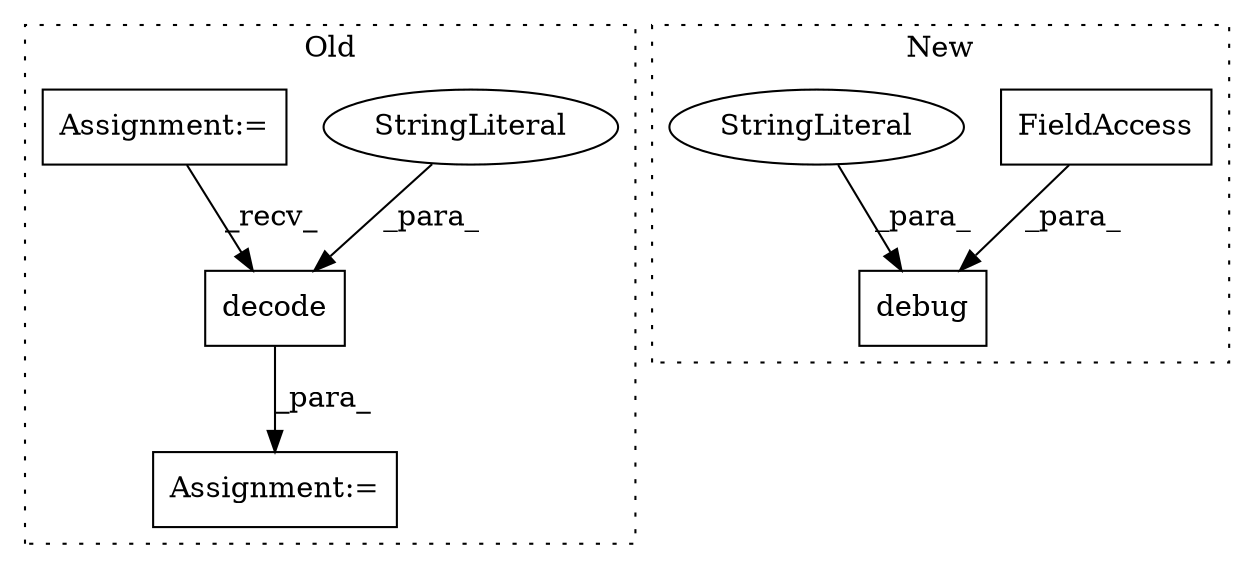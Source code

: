 digraph G {
subgraph cluster0 {
1 [label="decode" a="32" s="13552,13566" l="7,1" shape="box"];
4 [label="StringLiteral" a="45" s="13559" l="7" shape="ellipse"];
6 [label="Assignment:=" a="7" s="13523" l="1" shape="box"];
7 [label="Assignment:=" a="7" s="13277" l="2" shape="box"];
label = "Old";
style="dotted";
}
subgraph cluster1 {
2 [label="debug" a="32" s="13095,13158" l="6,1" shape="box"];
3 [label="FieldAccess" a="22" s="13152" l="6" shape="box"];
5 [label="StringLiteral" a="45" s="13101" l="36" shape="ellipse"];
label = "New";
style="dotted";
}
1 -> 6 [label="_para_"];
3 -> 2 [label="_para_"];
4 -> 1 [label="_para_"];
5 -> 2 [label="_para_"];
7 -> 1 [label="_recv_"];
}